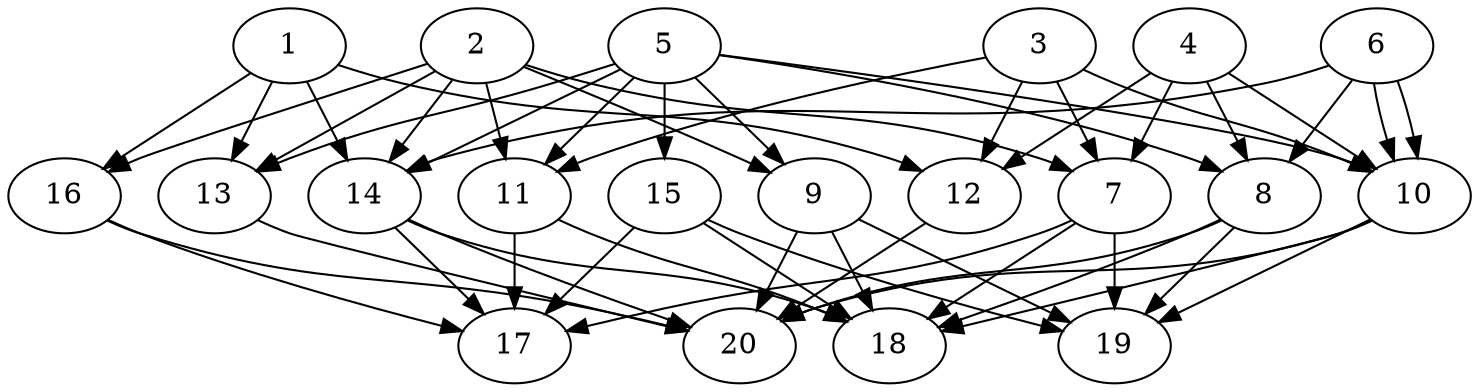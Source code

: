 // DAG automatically generated by daggen at Tue Jul 23 14:34:09 2019
// ./daggen --dot -n 20 --ccr 0.4 --fat 0.7 --regular 0.5 --density 0.8 --mindata 5242880 --maxdata 52428800 
digraph G {
  1 [size="88212480", alpha="0.08", expect_size="35284992"] 
  1 -> 12 [size ="35284992"]
  1 -> 13 [size ="35284992"]
  1 -> 14 [size ="35284992"]
  1 -> 16 [size ="35284992"]
  2 [size="85708800", alpha="0.09", expect_size="34283520"] 
  2 -> 7 [size ="34283520"]
  2 -> 9 [size ="34283520"]
  2 -> 11 [size ="34283520"]
  2 -> 13 [size ="34283520"]
  2 -> 14 [size ="34283520"]
  2 -> 16 [size ="34283520"]
  3 [size="94499840", alpha="0.16", expect_size="37799936"] 
  3 -> 7 [size ="37799936"]
  3 -> 10 [size ="37799936"]
  3 -> 11 [size ="37799936"]
  3 -> 12 [size ="37799936"]
  4 [size="43525120", alpha="0.12", expect_size="17410048"] 
  4 -> 7 [size ="17410048"]
  4 -> 8 [size ="17410048"]
  4 -> 10 [size ="17410048"]
  4 -> 12 [size ="17410048"]
  5 [size="90631680", alpha="0.19", expect_size="36252672"] 
  5 -> 8 [size ="36252672"]
  5 -> 9 [size ="36252672"]
  5 -> 10 [size ="36252672"]
  5 -> 11 [size ="36252672"]
  5 -> 13 [size ="36252672"]
  5 -> 14 [size ="36252672"]
  5 -> 15 [size ="36252672"]
  6 [size="31882240", alpha="0.10", expect_size="12752896"] 
  6 -> 8 [size ="12752896"]
  6 -> 10 [size ="12752896"]
  6 -> 10 [size ="12752896"]
  6 -> 14 [size ="12752896"]
  7 [size="52976640", alpha="0.13", expect_size="21190656"] 
  7 -> 17 [size ="21190656"]
  7 -> 18 [size ="21190656"]
  7 -> 19 [size ="21190656"]
  8 [size="101437440", alpha="0.10", expect_size="40574976"] 
  8 -> 18 [size ="40574976"]
  8 -> 19 [size ="40574976"]
  8 -> 20 [size ="40574976"]
  9 [size="66987520", alpha="0.14", expect_size="26795008"] 
  9 -> 18 [size ="26795008"]
  9 -> 19 [size ="26795008"]
  9 -> 20 [size ="26795008"]
  10 [size="112826880", alpha="0.09", expect_size="45130752"] 
  10 -> 18 [size ="45130752"]
  10 -> 19 [size ="45130752"]
  10 -> 20 [size ="45130752"]
  11 [size="33751040", alpha="0.19", expect_size="13500416"] 
  11 -> 17 [size ="13500416"]
  11 -> 18 [size ="13500416"]
  12 [size="81525760", alpha="0.10", expect_size="32610304"] 
  12 -> 20 [size ="32610304"]
  13 [size="19072000", alpha="0.19", expect_size="7628800"] 
  13 -> 20 [size ="7628800"]
  14 [size="114014720", alpha="0.20", expect_size="45605888"] 
  14 -> 17 [size ="45605888"]
  14 -> 18 [size ="45605888"]
  14 -> 20 [size ="45605888"]
  15 [size="65940480", alpha="0.02", expect_size="26376192"] 
  15 -> 17 [size ="26376192"]
  15 -> 18 [size ="26376192"]
  15 -> 19 [size ="26376192"]
  16 [size="57459200", alpha="0.15", expect_size="22983680"] 
  16 -> 17 [size ="22983680"]
  16 -> 20 [size ="22983680"]
  17 [size="118415360", alpha="0.17", expect_size="47366144"] 
  18 [size="79818240", alpha="0.19", expect_size="31927296"] 
  19 [size="20254720", alpha="0.12", expect_size="8101888"] 
  20 [size="101506560", alpha="0.12", expect_size="40602624"] 
}
